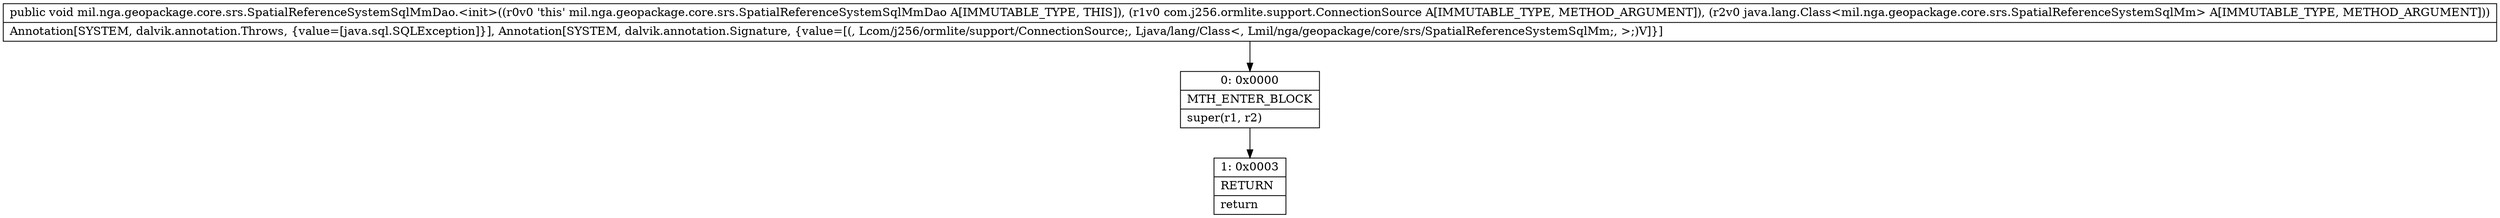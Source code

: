 digraph "CFG formil.nga.geopackage.core.srs.SpatialReferenceSystemSqlMmDao.\<init\>(Lcom\/j256\/ormlite\/support\/ConnectionSource;Ljava\/lang\/Class;)V" {
Node_0 [shape=record,label="{0\:\ 0x0000|MTH_ENTER_BLOCK\l|super(r1, r2)\l}"];
Node_1 [shape=record,label="{1\:\ 0x0003|RETURN\l|return\l}"];
MethodNode[shape=record,label="{public void mil.nga.geopackage.core.srs.SpatialReferenceSystemSqlMmDao.\<init\>((r0v0 'this' mil.nga.geopackage.core.srs.SpatialReferenceSystemSqlMmDao A[IMMUTABLE_TYPE, THIS]), (r1v0 com.j256.ormlite.support.ConnectionSource A[IMMUTABLE_TYPE, METHOD_ARGUMENT]), (r2v0 java.lang.Class\<mil.nga.geopackage.core.srs.SpatialReferenceSystemSqlMm\> A[IMMUTABLE_TYPE, METHOD_ARGUMENT]))  | Annotation[SYSTEM, dalvik.annotation.Throws, \{value=[java.sql.SQLException]\}], Annotation[SYSTEM, dalvik.annotation.Signature, \{value=[(, Lcom\/j256\/ormlite\/support\/ConnectionSource;, Ljava\/lang\/Class\<, Lmil\/nga\/geopackage\/core\/srs\/SpatialReferenceSystemSqlMm;, \>;)V]\}]\l}"];
MethodNode -> Node_0;
Node_0 -> Node_1;
}

